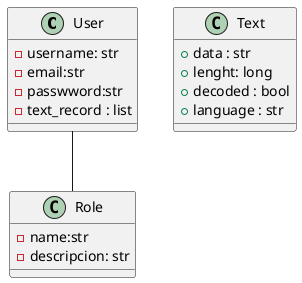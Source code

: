 @startuml
class User{
    -username: str
    -email:str
    -passwword:str
    -text_record : list
}
class Role{
    -name:str
    -descripcion: str
}
class Text{
    +data : str
    +lenght: long
    +decoded : bool
    +language : str
}
User -- Role
@enduml